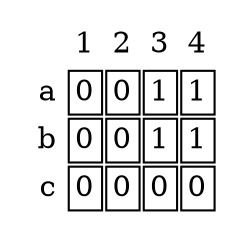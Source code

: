 graph matrix_20 {
	node [shape=none]
	tab [label=<<TABLE color="white"><TR><TD color="white"></TD><TD color="white">1</TD><TD color="white">2</TD><TD color="white">3</TD><TD color="white">4</TD></TR><TR><TD color="white">a</TD><TD color="black">0</TD><TD color="black">0</TD><TD color="black">1</TD><TD color="black">1</TD></TR><TR><TD color="white">b</TD><TD color="black">0</TD><TD color="black">0</TD><TD color="black">1</TD><TD color="black">1</TD></TR><TR><TD color="white">c</TD><TD color="black">0</TD><TD color="black">0</TD><TD color="black">0</TD><TD color="black">0</TD></TR></TABLE>>]
}
